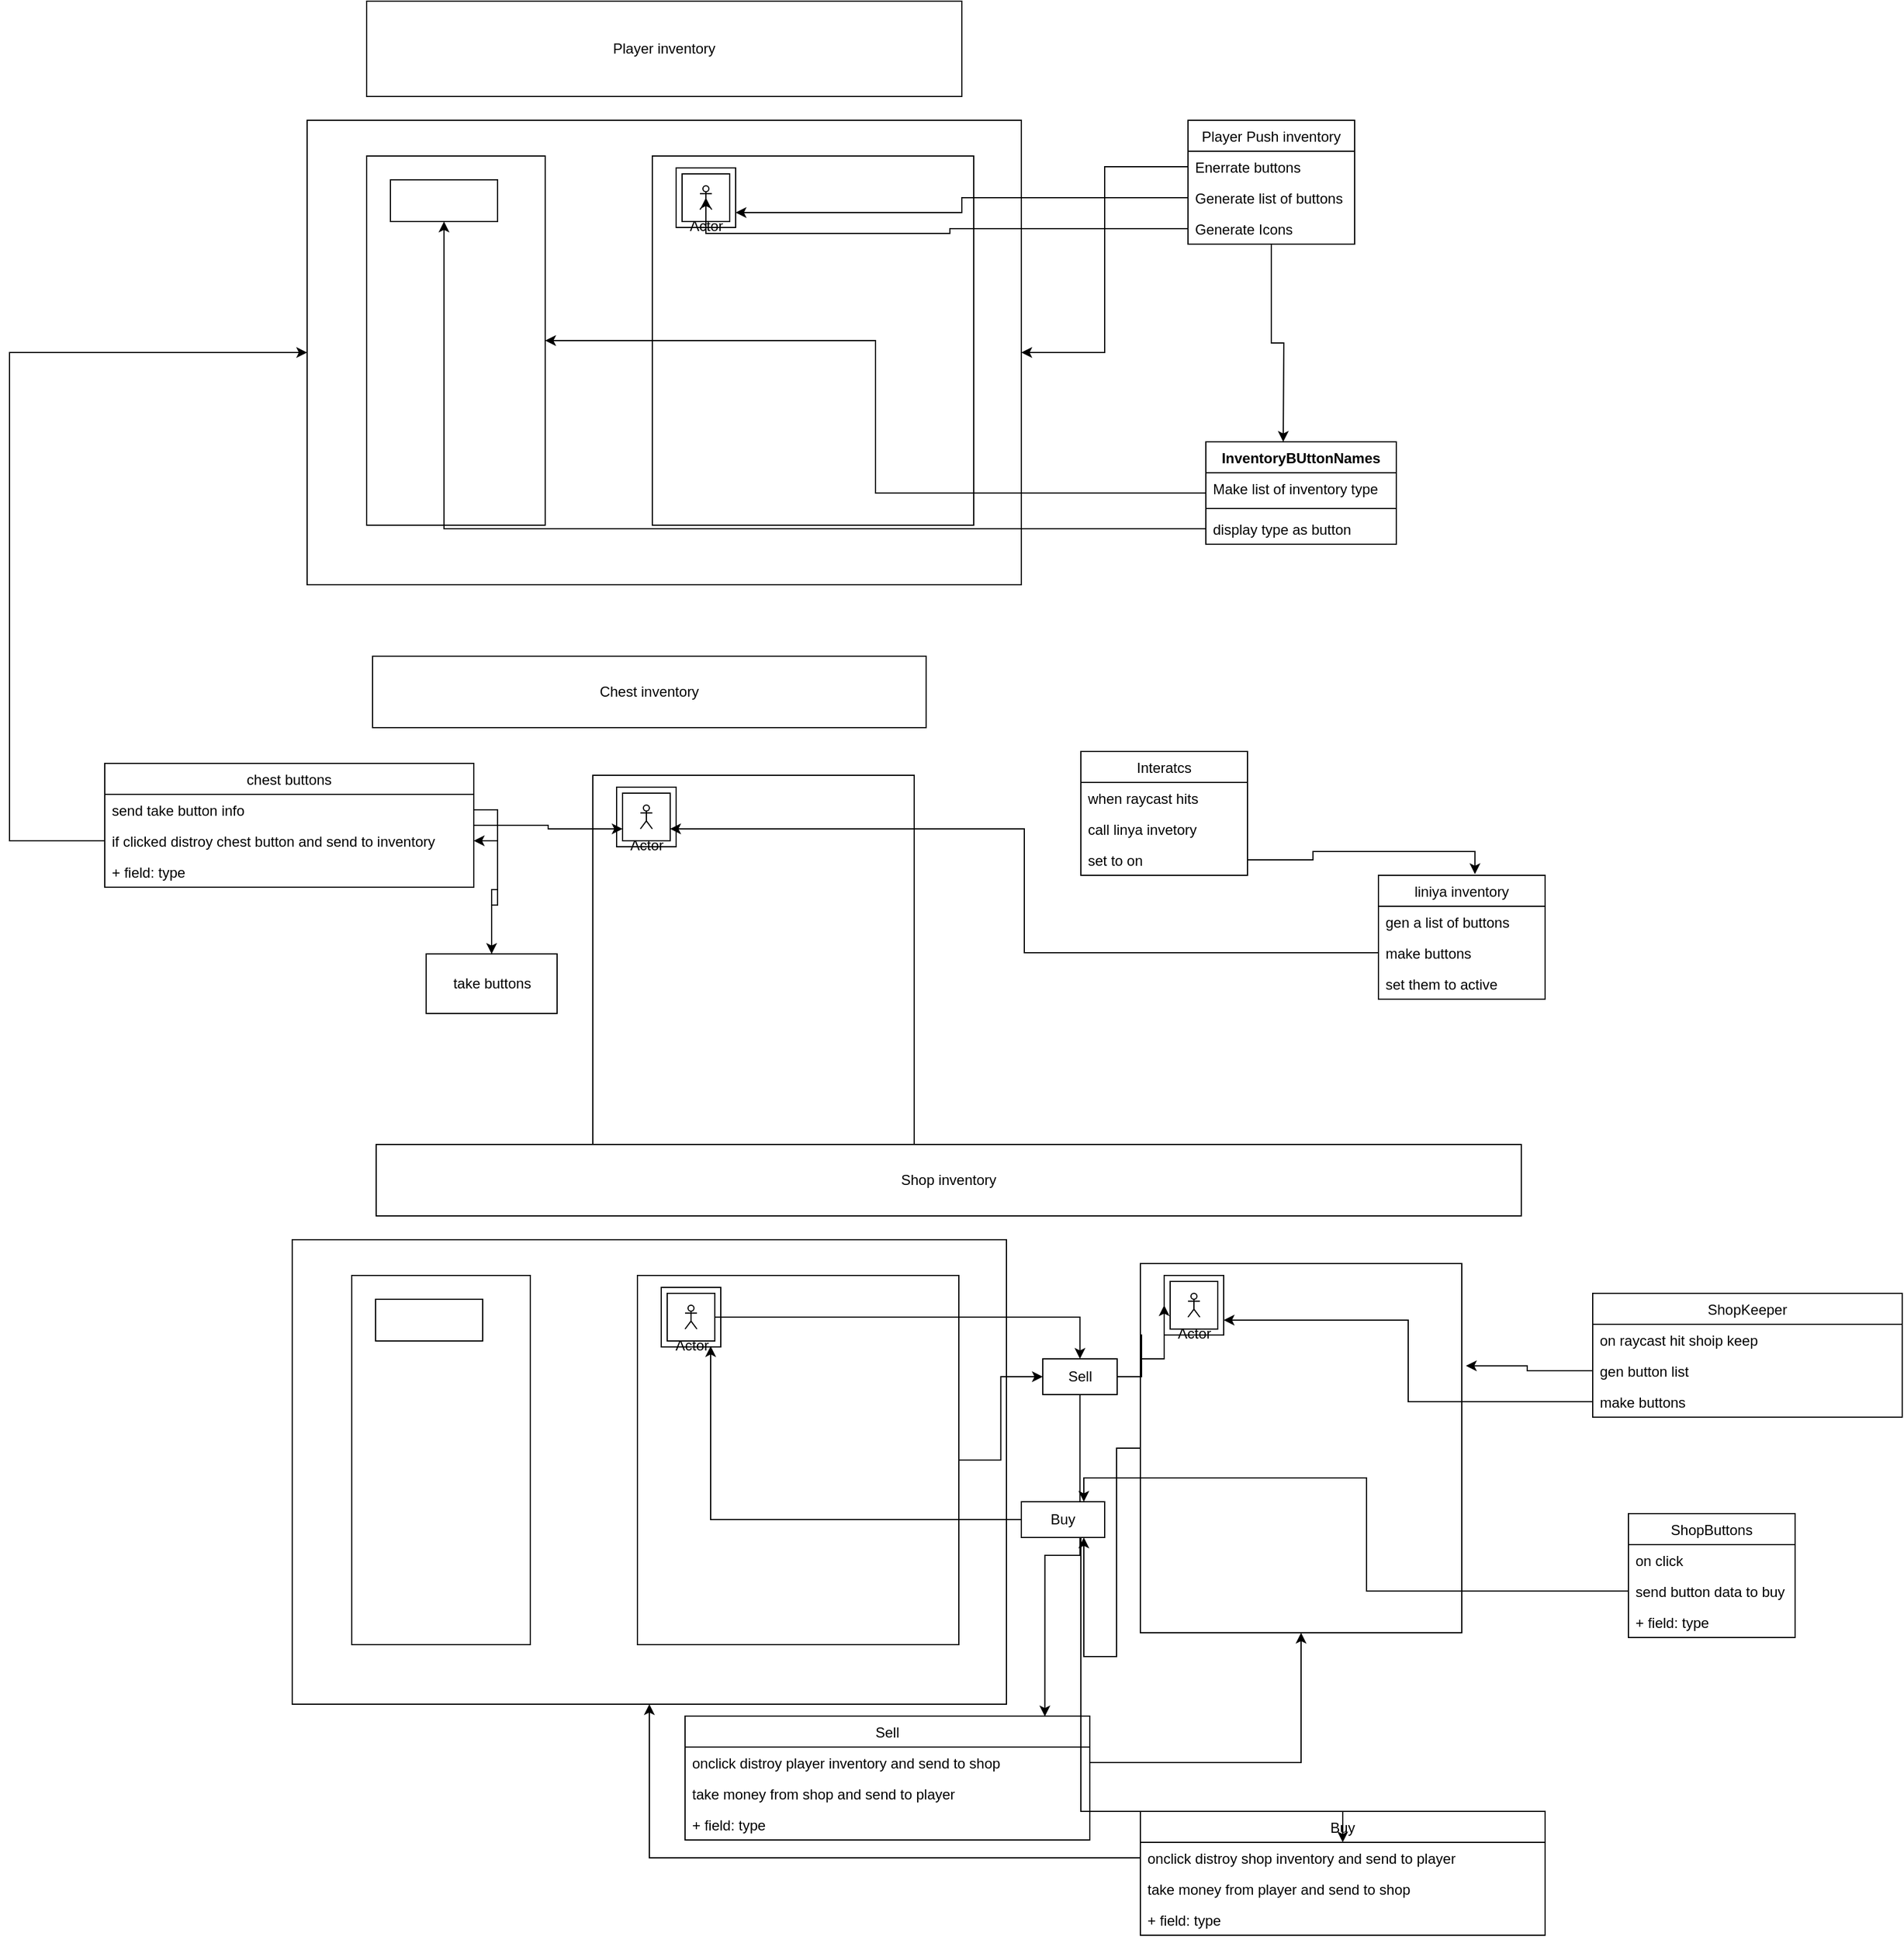 <mxfile version="15.8.8" type="github">
  <diagram id="VbJBhtBf9qCTSDIu-f8y" name="Page-1">
    <mxGraphModel dx="2883" dy="1852" grid="1" gridSize="10" guides="1" tooltips="1" connect="1" arrows="1" fold="1" page="1" pageScale="1" pageWidth="850" pageHeight="1100" math="0" shadow="0">
      <root>
        <mxCell id="0" />
        <mxCell id="1" parent="0" />
        <mxCell id="uHqkfLA_ZD--lBU3Zalu-1" value="" style="rounded=0;whiteSpace=wrap;html=1;" vertex="1" parent="1">
          <mxGeometry x="170" y="180" width="600" height="390" as="geometry" />
        </mxCell>
        <mxCell id="uHqkfLA_ZD--lBU3Zalu-3" value="" style="rounded=0;whiteSpace=wrap;html=1;" vertex="1" parent="1">
          <mxGeometry x="220" y="210" width="150" height="310" as="geometry" />
        </mxCell>
        <mxCell id="uHqkfLA_ZD--lBU3Zalu-4" value="" style="rounded=0;whiteSpace=wrap;html=1;" vertex="1" parent="1">
          <mxGeometry x="460" y="210" width="270" height="310" as="geometry" />
        </mxCell>
        <mxCell id="uHqkfLA_ZD--lBU3Zalu-5" value="" style="rounded=0;whiteSpace=wrap;html=1;" vertex="1" parent="1">
          <mxGeometry x="480" y="220" width="50" height="50" as="geometry" />
        </mxCell>
        <mxCell id="uHqkfLA_ZD--lBU3Zalu-6" value="" style="rounded=0;whiteSpace=wrap;html=1;" vertex="1" parent="1">
          <mxGeometry x="485" y="225" width="40" height="40" as="geometry" />
        </mxCell>
        <mxCell id="uHqkfLA_ZD--lBU3Zalu-7" value="Actor" style="shape=umlActor;verticalLabelPosition=bottom;verticalAlign=top;html=1;outlineConnect=0;" vertex="1" parent="1">
          <mxGeometry x="500" y="235" width="10" height="20" as="geometry" />
        </mxCell>
        <mxCell id="uHqkfLA_ZD--lBU3Zalu-8" value="" style="rounded=0;whiteSpace=wrap;html=1;" vertex="1" parent="1">
          <mxGeometry x="240" y="230" width="90" height="35" as="geometry" />
        </mxCell>
        <mxCell id="uHqkfLA_ZD--lBU3Zalu-9" value="Player inventory" style="rounded=0;whiteSpace=wrap;html=1;" vertex="1" parent="1">
          <mxGeometry x="220" y="80" width="500" height="80" as="geometry" />
        </mxCell>
        <mxCell id="uHqkfLA_ZD--lBU3Zalu-31" style="edgeStyle=orthogonalEdgeStyle;rounded=0;orthogonalLoop=1;jettySize=auto;html=1;entryX=0.75;entryY=1;entryDx=0;entryDy=0;" edge="1" parent="1" source="uHqkfLA_ZD--lBU3Zalu-11" target="uHqkfLA_ZD--lBU3Zalu-30">
          <mxGeometry relative="1" as="geometry" />
        </mxCell>
        <mxCell id="uHqkfLA_ZD--lBU3Zalu-11" value="" style="rounded=0;whiteSpace=wrap;html=1;" vertex="1" parent="1">
          <mxGeometry x="870" y="1140" width="270" height="310" as="geometry" />
        </mxCell>
        <mxCell id="uHqkfLA_ZD--lBU3Zalu-12" value="" style="rounded=0;whiteSpace=wrap;html=1;" vertex="1" parent="1">
          <mxGeometry x="890" y="1150" width="50" height="50" as="geometry" />
        </mxCell>
        <mxCell id="uHqkfLA_ZD--lBU3Zalu-13" value="" style="rounded=0;whiteSpace=wrap;html=1;" vertex="1" parent="1">
          <mxGeometry x="895" y="1155" width="40" height="40" as="geometry" />
        </mxCell>
        <mxCell id="uHqkfLA_ZD--lBU3Zalu-14" value="Actor" style="shape=umlActor;verticalLabelPosition=bottom;verticalAlign=top;html=1;outlineConnect=0;" vertex="1" parent="1">
          <mxGeometry x="910" y="1165" width="10" height="20" as="geometry" />
        </mxCell>
        <mxCell id="uHqkfLA_ZD--lBU3Zalu-15" value="Chest inventory" style="rounded=0;whiteSpace=wrap;html=1;" vertex="1" parent="1">
          <mxGeometry x="225" y="630" width="465" height="60" as="geometry" />
        </mxCell>
        <mxCell id="uHqkfLA_ZD--lBU3Zalu-16" value="" style="rounded=0;whiteSpace=wrap;html=1;" vertex="1" parent="1">
          <mxGeometry x="157.5" y="1120" width="600" height="390" as="geometry" />
        </mxCell>
        <mxCell id="uHqkfLA_ZD--lBU3Zalu-17" value="" style="rounded=0;whiteSpace=wrap;html=1;" vertex="1" parent="1">
          <mxGeometry x="207.5" y="1150" width="150" height="310" as="geometry" />
        </mxCell>
        <mxCell id="uHqkfLA_ZD--lBU3Zalu-18" value="" style="rounded=0;whiteSpace=wrap;html=1;" vertex="1" parent="1">
          <mxGeometry x="447.5" y="1150" width="270" height="310" as="geometry" />
        </mxCell>
        <mxCell id="uHqkfLA_ZD--lBU3Zalu-19" value="" style="rounded=0;whiteSpace=wrap;html=1;" vertex="1" parent="1">
          <mxGeometry x="467.5" y="1160" width="50" height="50" as="geometry" />
        </mxCell>
        <mxCell id="uHqkfLA_ZD--lBU3Zalu-91" style="edgeStyle=orthogonalEdgeStyle;rounded=0;orthogonalLoop=1;jettySize=auto;html=1;" edge="1" parent="1" source="uHqkfLA_ZD--lBU3Zalu-20" target="uHqkfLA_ZD--lBU3Zalu-28">
          <mxGeometry relative="1" as="geometry" />
        </mxCell>
        <mxCell id="uHqkfLA_ZD--lBU3Zalu-20" value="" style="rounded=0;whiteSpace=wrap;html=1;" vertex="1" parent="1">
          <mxGeometry x="472.5" y="1165" width="40" height="40" as="geometry" />
        </mxCell>
        <mxCell id="uHqkfLA_ZD--lBU3Zalu-21" value="Actor" style="shape=umlActor;verticalLabelPosition=bottom;verticalAlign=top;html=1;outlineConnect=0;" vertex="1" parent="1">
          <mxGeometry x="487.5" y="1175" width="10" height="20" as="geometry" />
        </mxCell>
        <mxCell id="uHqkfLA_ZD--lBU3Zalu-22" value="" style="rounded=0;whiteSpace=wrap;html=1;" vertex="1" parent="1">
          <mxGeometry x="227.5" y="1170" width="90" height="35" as="geometry" />
        </mxCell>
        <mxCell id="uHqkfLA_ZD--lBU3Zalu-23" value="" style="rounded=0;whiteSpace=wrap;html=1;" vertex="1" parent="1">
          <mxGeometry x="410" y="730" width="270" height="310" as="geometry" />
        </mxCell>
        <mxCell id="uHqkfLA_ZD--lBU3Zalu-24" value="" style="rounded=0;whiteSpace=wrap;html=1;" vertex="1" parent="1">
          <mxGeometry x="430" y="740" width="50" height="50" as="geometry" />
        </mxCell>
        <mxCell id="uHqkfLA_ZD--lBU3Zalu-25" value="" style="rounded=0;whiteSpace=wrap;html=1;" vertex="1" parent="1">
          <mxGeometry x="435" y="745" width="40" height="40" as="geometry" />
        </mxCell>
        <mxCell id="uHqkfLA_ZD--lBU3Zalu-26" value="Actor" style="shape=umlActor;verticalLabelPosition=bottom;verticalAlign=top;html=1;outlineConnect=0;" vertex="1" parent="1">
          <mxGeometry x="450" y="755" width="10" height="20" as="geometry" />
        </mxCell>
        <mxCell id="uHqkfLA_ZD--lBU3Zalu-27" value="Shop inventory" style="rounded=0;whiteSpace=wrap;html=1;" vertex="1" parent="1">
          <mxGeometry x="228" y="1040" width="962" height="60" as="geometry" />
        </mxCell>
        <mxCell id="uHqkfLA_ZD--lBU3Zalu-33" style="edgeStyle=orthogonalEdgeStyle;rounded=0;orthogonalLoop=1;jettySize=auto;html=1;entryX=0;entryY=0.5;entryDx=0;entryDy=0;" edge="1" parent="1" source="uHqkfLA_ZD--lBU3Zalu-28" target="uHqkfLA_ZD--lBU3Zalu-12">
          <mxGeometry relative="1" as="geometry">
            <Array as="points">
              <mxPoint x="871" y="1235" />
              <mxPoint x="871" y="1200" />
              <mxPoint x="870" y="1200" />
              <mxPoint x="870" y="1220" />
              <mxPoint x="890" y="1220" />
            </Array>
          </mxGeometry>
        </mxCell>
        <mxCell id="uHqkfLA_ZD--lBU3Zalu-90" style="edgeStyle=orthogonalEdgeStyle;rounded=0;orthogonalLoop=1;jettySize=auto;html=1;entryX=0.889;entryY=0.002;entryDx=0;entryDy=0;entryPerimeter=0;" edge="1" parent="1" source="uHqkfLA_ZD--lBU3Zalu-28" target="uHqkfLA_ZD--lBU3Zalu-86">
          <mxGeometry relative="1" as="geometry" />
        </mxCell>
        <mxCell id="uHqkfLA_ZD--lBU3Zalu-28" value="Sell" style="rounded=0;whiteSpace=wrap;html=1;" vertex="1" parent="1">
          <mxGeometry x="788" y="1220" width="62.5" height="30" as="geometry" />
        </mxCell>
        <mxCell id="uHqkfLA_ZD--lBU3Zalu-29" value="" style="edgeStyle=orthogonalEdgeStyle;rounded=0;orthogonalLoop=1;jettySize=auto;html=1;" edge="1" parent="1" source="uHqkfLA_ZD--lBU3Zalu-18" target="uHqkfLA_ZD--lBU3Zalu-28">
          <mxGeometry relative="1" as="geometry" />
        </mxCell>
        <mxCell id="uHqkfLA_ZD--lBU3Zalu-32" style="edgeStyle=orthogonalEdgeStyle;rounded=0;orthogonalLoop=1;jettySize=auto;html=1;entryX=0.83;entryY=0.987;entryDx=0;entryDy=0;entryPerimeter=0;" edge="1" parent="1" source="uHqkfLA_ZD--lBU3Zalu-30" target="uHqkfLA_ZD--lBU3Zalu-19">
          <mxGeometry relative="1" as="geometry" />
        </mxCell>
        <mxCell id="uHqkfLA_ZD--lBU3Zalu-84" style="edgeStyle=orthogonalEdgeStyle;rounded=0;orthogonalLoop=1;jettySize=auto;html=1;" edge="1" parent="1" source="uHqkfLA_ZD--lBU3Zalu-30" target="uHqkfLA_ZD--lBU3Zalu-81">
          <mxGeometry relative="1" as="geometry">
            <Array as="points">
              <mxPoint x="820" y="1600" />
              <mxPoint x="1040" y="1600" />
            </Array>
          </mxGeometry>
        </mxCell>
        <mxCell id="uHqkfLA_ZD--lBU3Zalu-30" value="Buy" style="rounded=0;whiteSpace=wrap;html=1;" vertex="1" parent="1">
          <mxGeometry x="770" y="1340" width="70" height="30" as="geometry" />
        </mxCell>
        <mxCell id="uHqkfLA_ZD--lBU3Zalu-42" style="edgeStyle=orthogonalEdgeStyle;rounded=0;orthogonalLoop=1;jettySize=auto;html=1;" edge="1" parent="1" source="uHqkfLA_ZD--lBU3Zalu-35">
          <mxGeometry relative="1" as="geometry">
            <mxPoint x="990" y="450" as="targetPoint" />
          </mxGeometry>
        </mxCell>
        <mxCell id="uHqkfLA_ZD--lBU3Zalu-35" value="Player Push inventory" style="swimlane;fontStyle=0;childLayout=stackLayout;horizontal=1;startSize=26;fillColor=none;horizontalStack=0;resizeParent=1;resizeParentMax=0;resizeLast=0;collapsible=1;marginBottom=0;" vertex="1" parent="1">
          <mxGeometry x="910" y="180" width="140" height="104" as="geometry" />
        </mxCell>
        <mxCell id="uHqkfLA_ZD--lBU3Zalu-36" value="Enerrate buttons" style="text;strokeColor=none;fillColor=none;align=left;verticalAlign=top;spacingLeft=4;spacingRight=4;overflow=hidden;rotatable=0;points=[[0,0.5],[1,0.5]];portConstraint=eastwest;" vertex="1" parent="uHqkfLA_ZD--lBU3Zalu-35">
          <mxGeometry y="26" width="140" height="26" as="geometry" />
        </mxCell>
        <mxCell id="uHqkfLA_ZD--lBU3Zalu-37" value="Generate list of buttons " style="text;strokeColor=none;fillColor=none;align=left;verticalAlign=top;spacingLeft=4;spacingRight=4;overflow=hidden;rotatable=0;points=[[0,0.5],[1,0.5]];portConstraint=eastwest;" vertex="1" parent="uHqkfLA_ZD--lBU3Zalu-35">
          <mxGeometry y="52" width="140" height="26" as="geometry" />
        </mxCell>
        <mxCell id="uHqkfLA_ZD--lBU3Zalu-38" value="Generate Icons " style="text;strokeColor=none;fillColor=none;align=left;verticalAlign=top;spacingLeft=4;spacingRight=4;overflow=hidden;rotatable=0;points=[[0,0.5],[1,0.5]];portConstraint=eastwest;" vertex="1" parent="uHqkfLA_ZD--lBU3Zalu-35">
          <mxGeometry y="78" width="140" height="26" as="geometry" />
        </mxCell>
        <mxCell id="uHqkfLA_ZD--lBU3Zalu-39" style="edgeStyle=orthogonalEdgeStyle;rounded=0;orthogonalLoop=1;jettySize=auto;html=1;" edge="1" parent="1" source="uHqkfLA_ZD--lBU3Zalu-36" target="uHqkfLA_ZD--lBU3Zalu-1">
          <mxGeometry relative="1" as="geometry" />
        </mxCell>
        <mxCell id="uHqkfLA_ZD--lBU3Zalu-40" style="edgeStyle=orthogonalEdgeStyle;rounded=0;orthogonalLoop=1;jettySize=auto;html=1;entryX=1;entryY=0.75;entryDx=0;entryDy=0;" edge="1" parent="1" source="uHqkfLA_ZD--lBU3Zalu-37" target="uHqkfLA_ZD--lBU3Zalu-5">
          <mxGeometry relative="1" as="geometry" />
        </mxCell>
        <mxCell id="uHqkfLA_ZD--lBU3Zalu-41" style="edgeStyle=orthogonalEdgeStyle;rounded=0;orthogonalLoop=1;jettySize=auto;html=1;entryX=0.5;entryY=0.5;entryDx=0;entryDy=0;entryPerimeter=0;" edge="1" parent="1" source="uHqkfLA_ZD--lBU3Zalu-38" target="uHqkfLA_ZD--lBU3Zalu-7">
          <mxGeometry relative="1" as="geometry" />
        </mxCell>
        <mxCell id="uHqkfLA_ZD--lBU3Zalu-47" style="edgeStyle=orthogonalEdgeStyle;rounded=0;orthogonalLoop=1;jettySize=auto;html=1;" edge="1" parent="1" source="uHqkfLA_ZD--lBU3Zalu-43" target="uHqkfLA_ZD--lBU3Zalu-3">
          <mxGeometry relative="1" as="geometry" />
        </mxCell>
        <mxCell id="uHqkfLA_ZD--lBU3Zalu-43" value="InventoryBUttonNames" style="swimlane;fontStyle=1;align=center;verticalAlign=top;childLayout=stackLayout;horizontal=1;startSize=26;horizontalStack=0;resizeParent=1;resizeParentMax=0;resizeLast=0;collapsible=1;marginBottom=0;" vertex="1" parent="1">
          <mxGeometry x="925" y="450" width="160" height="86" as="geometry" />
        </mxCell>
        <mxCell id="uHqkfLA_ZD--lBU3Zalu-44" value="Make list of inventory type" style="text;strokeColor=none;fillColor=none;align=left;verticalAlign=top;spacingLeft=4;spacingRight=4;overflow=hidden;rotatable=0;points=[[0,0.5],[1,0.5]];portConstraint=eastwest;" vertex="1" parent="uHqkfLA_ZD--lBU3Zalu-43">
          <mxGeometry y="26" width="160" height="26" as="geometry" />
        </mxCell>
        <mxCell id="uHqkfLA_ZD--lBU3Zalu-45" value="" style="line;strokeWidth=1;fillColor=none;align=left;verticalAlign=middle;spacingTop=-1;spacingLeft=3;spacingRight=3;rotatable=0;labelPosition=right;points=[];portConstraint=eastwest;" vertex="1" parent="uHqkfLA_ZD--lBU3Zalu-43">
          <mxGeometry y="52" width="160" height="8" as="geometry" />
        </mxCell>
        <mxCell id="uHqkfLA_ZD--lBU3Zalu-46" value="display type as button" style="text;strokeColor=none;fillColor=none;align=left;verticalAlign=top;spacingLeft=4;spacingRight=4;overflow=hidden;rotatable=0;points=[[0,0.5],[1,0.5]];portConstraint=eastwest;" vertex="1" parent="uHqkfLA_ZD--lBU3Zalu-43">
          <mxGeometry y="60" width="160" height="26" as="geometry" />
        </mxCell>
        <mxCell id="uHqkfLA_ZD--lBU3Zalu-48" style="edgeStyle=orthogonalEdgeStyle;rounded=0;orthogonalLoop=1;jettySize=auto;html=1;" edge="1" parent="1" source="uHqkfLA_ZD--lBU3Zalu-46" target="uHqkfLA_ZD--lBU3Zalu-8">
          <mxGeometry relative="1" as="geometry" />
        </mxCell>
        <mxCell id="uHqkfLA_ZD--lBU3Zalu-49" value="Interatcs " style="swimlane;fontStyle=0;childLayout=stackLayout;horizontal=1;startSize=26;fillColor=none;horizontalStack=0;resizeParent=1;resizeParentMax=0;resizeLast=0;collapsible=1;marginBottom=0;" vertex="1" parent="1">
          <mxGeometry x="820" y="710" width="140" height="104" as="geometry" />
        </mxCell>
        <mxCell id="uHqkfLA_ZD--lBU3Zalu-50" value="when raycast hits " style="text;strokeColor=none;fillColor=none;align=left;verticalAlign=top;spacingLeft=4;spacingRight=4;overflow=hidden;rotatable=0;points=[[0,0.5],[1,0.5]];portConstraint=eastwest;" vertex="1" parent="uHqkfLA_ZD--lBU3Zalu-49">
          <mxGeometry y="26" width="140" height="26" as="geometry" />
        </mxCell>
        <mxCell id="uHqkfLA_ZD--lBU3Zalu-51" value="call linya invetory" style="text;strokeColor=none;fillColor=none;align=left;verticalAlign=top;spacingLeft=4;spacingRight=4;overflow=hidden;rotatable=0;points=[[0,0.5],[1,0.5]];portConstraint=eastwest;" vertex="1" parent="uHqkfLA_ZD--lBU3Zalu-49">
          <mxGeometry y="52" width="140" height="26" as="geometry" />
        </mxCell>
        <mxCell id="uHqkfLA_ZD--lBU3Zalu-52" value="set to on" style="text;strokeColor=none;fillColor=none;align=left;verticalAlign=top;spacingLeft=4;spacingRight=4;overflow=hidden;rotatable=0;points=[[0,0.5],[1,0.5]];portConstraint=eastwest;" vertex="1" parent="uHqkfLA_ZD--lBU3Zalu-49">
          <mxGeometry y="78" width="140" height="26" as="geometry" />
        </mxCell>
        <mxCell id="uHqkfLA_ZD--lBU3Zalu-53" value="liniya inventory" style="swimlane;fontStyle=0;childLayout=stackLayout;horizontal=1;startSize=26;fillColor=none;horizontalStack=0;resizeParent=1;resizeParentMax=0;resizeLast=0;collapsible=1;marginBottom=0;" vertex="1" parent="1">
          <mxGeometry x="1070" y="814" width="140" height="104" as="geometry" />
        </mxCell>
        <mxCell id="uHqkfLA_ZD--lBU3Zalu-54" value="gen a list of buttons " style="text;strokeColor=none;fillColor=none;align=left;verticalAlign=top;spacingLeft=4;spacingRight=4;overflow=hidden;rotatable=0;points=[[0,0.5],[1,0.5]];portConstraint=eastwest;" vertex="1" parent="uHqkfLA_ZD--lBU3Zalu-53">
          <mxGeometry y="26" width="140" height="26" as="geometry" />
        </mxCell>
        <mxCell id="uHqkfLA_ZD--lBU3Zalu-55" value="make buttons " style="text;strokeColor=none;fillColor=none;align=left;verticalAlign=top;spacingLeft=4;spacingRight=4;overflow=hidden;rotatable=0;points=[[0,0.5],[1,0.5]];portConstraint=eastwest;" vertex="1" parent="uHqkfLA_ZD--lBU3Zalu-53">
          <mxGeometry y="52" width="140" height="26" as="geometry" />
        </mxCell>
        <mxCell id="uHqkfLA_ZD--lBU3Zalu-56" value="set them to active" style="text;strokeColor=none;fillColor=none;align=left;verticalAlign=top;spacingLeft=4;spacingRight=4;overflow=hidden;rotatable=0;points=[[0,0.5],[1,0.5]];portConstraint=eastwest;" vertex="1" parent="uHqkfLA_ZD--lBU3Zalu-53">
          <mxGeometry y="78" width="140" height="26" as="geometry" />
        </mxCell>
        <mxCell id="uHqkfLA_ZD--lBU3Zalu-57" style="edgeStyle=orthogonalEdgeStyle;rounded=0;orthogonalLoop=1;jettySize=auto;html=1;entryX=0.579;entryY=-0.01;entryDx=0;entryDy=0;entryPerimeter=0;" edge="1" parent="1" source="uHqkfLA_ZD--lBU3Zalu-52" target="uHqkfLA_ZD--lBU3Zalu-53">
          <mxGeometry relative="1" as="geometry" />
        </mxCell>
        <mxCell id="uHqkfLA_ZD--lBU3Zalu-58" style="edgeStyle=orthogonalEdgeStyle;rounded=0;orthogonalLoop=1;jettySize=auto;html=1;entryX=1;entryY=0.75;entryDx=0;entryDy=0;" edge="1" parent="1" source="uHqkfLA_ZD--lBU3Zalu-55" target="uHqkfLA_ZD--lBU3Zalu-25">
          <mxGeometry relative="1" as="geometry" />
        </mxCell>
        <mxCell id="uHqkfLA_ZD--lBU3Zalu-66" style="edgeStyle=orthogonalEdgeStyle;rounded=0;orthogonalLoop=1;jettySize=auto;html=1;" edge="1" parent="1" source="uHqkfLA_ZD--lBU3Zalu-59" target="uHqkfLA_ZD--lBU3Zalu-62">
          <mxGeometry relative="1" as="geometry" />
        </mxCell>
        <mxCell id="uHqkfLA_ZD--lBU3Zalu-59" value="take buttons " style="html=1;" vertex="1" parent="1">
          <mxGeometry x="270" y="880" width="110" height="50" as="geometry" />
        </mxCell>
        <mxCell id="uHqkfLA_ZD--lBU3Zalu-64" style="edgeStyle=orthogonalEdgeStyle;rounded=0;orthogonalLoop=1;jettySize=auto;html=1;entryX=0;entryY=0.75;entryDx=0;entryDy=0;" edge="1" parent="1" source="uHqkfLA_ZD--lBU3Zalu-60" target="uHqkfLA_ZD--lBU3Zalu-25">
          <mxGeometry relative="1" as="geometry" />
        </mxCell>
        <mxCell id="uHqkfLA_ZD--lBU3Zalu-60" value="chest buttons " style="swimlane;fontStyle=0;childLayout=stackLayout;horizontal=1;startSize=26;fillColor=none;horizontalStack=0;resizeParent=1;resizeParentMax=0;resizeLast=0;collapsible=1;marginBottom=0;" vertex="1" parent="1">
          <mxGeometry y="720" width="310" height="104" as="geometry" />
        </mxCell>
        <mxCell id="uHqkfLA_ZD--lBU3Zalu-61" value="send take button info" style="text;strokeColor=none;fillColor=none;align=left;verticalAlign=top;spacingLeft=4;spacingRight=4;overflow=hidden;rotatable=0;points=[[0,0.5],[1,0.5]];portConstraint=eastwest;" vertex="1" parent="uHqkfLA_ZD--lBU3Zalu-60">
          <mxGeometry y="26" width="310" height="26" as="geometry" />
        </mxCell>
        <mxCell id="uHqkfLA_ZD--lBU3Zalu-62" value="if clicked distroy chest button and send to inventory " style="text;strokeColor=none;fillColor=none;align=left;verticalAlign=top;spacingLeft=4;spacingRight=4;overflow=hidden;rotatable=0;points=[[0,0.5],[1,0.5]];portConstraint=eastwest;" vertex="1" parent="uHqkfLA_ZD--lBU3Zalu-60">
          <mxGeometry y="52" width="310" height="26" as="geometry" />
        </mxCell>
        <mxCell id="uHqkfLA_ZD--lBU3Zalu-63" value="+ field: type" style="text;strokeColor=none;fillColor=none;align=left;verticalAlign=top;spacingLeft=4;spacingRight=4;overflow=hidden;rotatable=0;points=[[0,0.5],[1,0.5]];portConstraint=eastwest;" vertex="1" parent="uHqkfLA_ZD--lBU3Zalu-60">
          <mxGeometry y="78" width="310" height="26" as="geometry" />
        </mxCell>
        <mxCell id="uHqkfLA_ZD--lBU3Zalu-65" style="edgeStyle=orthogonalEdgeStyle;rounded=0;orthogonalLoop=1;jettySize=auto;html=1;" edge="1" parent="1" source="uHqkfLA_ZD--lBU3Zalu-61" target="uHqkfLA_ZD--lBU3Zalu-59">
          <mxGeometry relative="1" as="geometry" />
        </mxCell>
        <mxCell id="uHqkfLA_ZD--lBU3Zalu-67" style="edgeStyle=orthogonalEdgeStyle;rounded=0;orthogonalLoop=1;jettySize=auto;html=1;" edge="1" parent="1" source="uHqkfLA_ZD--lBU3Zalu-62" target="uHqkfLA_ZD--lBU3Zalu-1">
          <mxGeometry relative="1" as="geometry">
            <Array as="points">
              <mxPoint x="-80" y="785" />
              <mxPoint x="-80" y="375" />
            </Array>
          </mxGeometry>
        </mxCell>
        <mxCell id="uHqkfLA_ZD--lBU3Zalu-68" value="ShopKeeper" style="swimlane;fontStyle=0;childLayout=stackLayout;horizontal=1;startSize=26;fillColor=none;horizontalStack=0;resizeParent=1;resizeParentMax=0;resizeLast=0;collapsible=1;marginBottom=0;" vertex="1" parent="1">
          <mxGeometry x="1250" y="1165" width="260" height="104" as="geometry" />
        </mxCell>
        <mxCell id="uHqkfLA_ZD--lBU3Zalu-69" value="on raycast hit shoip keep " style="text;strokeColor=none;fillColor=none;align=left;verticalAlign=top;spacingLeft=4;spacingRight=4;overflow=hidden;rotatable=0;points=[[0,0.5],[1,0.5]];portConstraint=eastwest;" vertex="1" parent="uHqkfLA_ZD--lBU3Zalu-68">
          <mxGeometry y="26" width="260" height="26" as="geometry" />
        </mxCell>
        <mxCell id="uHqkfLA_ZD--lBU3Zalu-70" value="gen button list " style="text;strokeColor=none;fillColor=none;align=left;verticalAlign=top;spacingLeft=4;spacingRight=4;overflow=hidden;rotatable=0;points=[[0,0.5],[1,0.5]];portConstraint=eastwest;" vertex="1" parent="uHqkfLA_ZD--lBU3Zalu-68">
          <mxGeometry y="52" width="260" height="26" as="geometry" />
        </mxCell>
        <mxCell id="uHqkfLA_ZD--lBU3Zalu-71" value="make buttons " style="text;strokeColor=none;fillColor=none;align=left;verticalAlign=top;spacingLeft=4;spacingRight=4;overflow=hidden;rotatable=0;points=[[0,0.5],[1,0.5]];portConstraint=eastwest;" vertex="1" parent="uHqkfLA_ZD--lBU3Zalu-68">
          <mxGeometry y="78" width="260" height="26" as="geometry" />
        </mxCell>
        <mxCell id="uHqkfLA_ZD--lBU3Zalu-72" value="ShopButtons" style="swimlane;fontStyle=0;childLayout=stackLayout;horizontal=1;startSize=26;fillColor=none;horizontalStack=0;resizeParent=1;resizeParentMax=0;resizeLast=0;collapsible=1;marginBottom=0;" vertex="1" parent="1">
          <mxGeometry x="1280" y="1350" width="140" height="104" as="geometry" />
        </mxCell>
        <mxCell id="uHqkfLA_ZD--lBU3Zalu-73" value="on click " style="text;strokeColor=none;fillColor=none;align=left;verticalAlign=top;spacingLeft=4;spacingRight=4;overflow=hidden;rotatable=0;points=[[0,0.5],[1,0.5]];portConstraint=eastwest;" vertex="1" parent="uHqkfLA_ZD--lBU3Zalu-72">
          <mxGeometry y="26" width="140" height="26" as="geometry" />
        </mxCell>
        <mxCell id="uHqkfLA_ZD--lBU3Zalu-74" value="send button data to buy button " style="text;strokeColor=none;fillColor=none;align=left;verticalAlign=top;spacingLeft=4;spacingRight=4;overflow=hidden;rotatable=0;points=[[0,0.5],[1,0.5]];portConstraint=eastwest;" vertex="1" parent="uHqkfLA_ZD--lBU3Zalu-72">
          <mxGeometry y="52" width="140" height="26" as="geometry" />
        </mxCell>
        <mxCell id="uHqkfLA_ZD--lBU3Zalu-75" value="+ field: type" style="text;strokeColor=none;fillColor=none;align=left;verticalAlign=top;spacingLeft=4;spacingRight=4;overflow=hidden;rotatable=0;points=[[0,0.5],[1,0.5]];portConstraint=eastwest;" vertex="1" parent="uHqkfLA_ZD--lBU3Zalu-72">
          <mxGeometry y="78" width="140" height="26" as="geometry" />
        </mxCell>
        <mxCell id="uHqkfLA_ZD--lBU3Zalu-77" style="edgeStyle=orthogonalEdgeStyle;rounded=0;orthogonalLoop=1;jettySize=auto;html=1;entryX=1.013;entryY=0.277;entryDx=0;entryDy=0;entryPerimeter=0;" edge="1" parent="1" source="uHqkfLA_ZD--lBU3Zalu-70" target="uHqkfLA_ZD--lBU3Zalu-11">
          <mxGeometry relative="1" as="geometry" />
        </mxCell>
        <mxCell id="uHqkfLA_ZD--lBU3Zalu-78" style="edgeStyle=orthogonalEdgeStyle;rounded=0;orthogonalLoop=1;jettySize=auto;html=1;entryX=1;entryY=0.75;entryDx=0;entryDy=0;" edge="1" parent="1" source="uHqkfLA_ZD--lBU3Zalu-71" target="uHqkfLA_ZD--lBU3Zalu-12">
          <mxGeometry relative="1" as="geometry" />
        </mxCell>
        <mxCell id="uHqkfLA_ZD--lBU3Zalu-79" style="edgeStyle=orthogonalEdgeStyle;rounded=0;orthogonalLoop=1;jettySize=auto;html=1;entryX=0.75;entryY=0;entryDx=0;entryDy=0;" edge="1" parent="1" source="uHqkfLA_ZD--lBU3Zalu-74" target="uHqkfLA_ZD--lBU3Zalu-30">
          <mxGeometry relative="1" as="geometry" />
        </mxCell>
        <mxCell id="uHqkfLA_ZD--lBU3Zalu-80" value="Buy " style="swimlane;fontStyle=0;childLayout=stackLayout;horizontal=1;startSize=26;fillColor=none;horizontalStack=0;resizeParent=1;resizeParentMax=0;resizeLast=0;collapsible=1;marginBottom=0;" vertex="1" parent="1">
          <mxGeometry x="870" y="1600" width="340" height="104" as="geometry" />
        </mxCell>
        <mxCell id="uHqkfLA_ZD--lBU3Zalu-81" value="onclick distroy shop inventory and send to player " style="text;strokeColor=none;fillColor=none;align=left;verticalAlign=top;spacingLeft=4;spacingRight=4;overflow=hidden;rotatable=0;points=[[0,0.5],[1,0.5]];portConstraint=eastwest;" vertex="1" parent="uHqkfLA_ZD--lBU3Zalu-80">
          <mxGeometry y="26" width="340" height="26" as="geometry" />
        </mxCell>
        <mxCell id="uHqkfLA_ZD--lBU3Zalu-82" value="take money from player and send to shop" style="text;strokeColor=none;fillColor=none;align=left;verticalAlign=top;spacingLeft=4;spacingRight=4;overflow=hidden;rotatable=0;points=[[0,0.5],[1,0.5]];portConstraint=eastwest;" vertex="1" parent="uHqkfLA_ZD--lBU3Zalu-80">
          <mxGeometry y="52" width="340" height="26" as="geometry" />
        </mxCell>
        <mxCell id="uHqkfLA_ZD--lBU3Zalu-83" value="+ field: type" style="text;strokeColor=none;fillColor=none;align=left;verticalAlign=top;spacingLeft=4;spacingRight=4;overflow=hidden;rotatable=0;points=[[0,0.5],[1,0.5]];portConstraint=eastwest;" vertex="1" parent="uHqkfLA_ZD--lBU3Zalu-80">
          <mxGeometry y="78" width="340" height="26" as="geometry" />
        </mxCell>
        <mxCell id="uHqkfLA_ZD--lBU3Zalu-85" style="edgeStyle=orthogonalEdgeStyle;rounded=0;orthogonalLoop=1;jettySize=auto;html=1;" edge="1" parent="1" source="uHqkfLA_ZD--lBU3Zalu-81" target="uHqkfLA_ZD--lBU3Zalu-16">
          <mxGeometry relative="1" as="geometry" />
        </mxCell>
        <mxCell id="uHqkfLA_ZD--lBU3Zalu-86" value="Sell" style="swimlane;fontStyle=0;childLayout=stackLayout;horizontal=1;startSize=26;fillColor=none;horizontalStack=0;resizeParent=1;resizeParentMax=0;resizeLast=0;collapsible=1;marginBottom=0;" vertex="1" parent="1">
          <mxGeometry x="487.5" y="1520" width="340" height="104" as="geometry" />
        </mxCell>
        <mxCell id="uHqkfLA_ZD--lBU3Zalu-87" value="onclick distroy player inventory and send to shop " style="text;strokeColor=none;fillColor=none;align=left;verticalAlign=top;spacingLeft=4;spacingRight=4;overflow=hidden;rotatable=0;points=[[0,0.5],[1,0.5]];portConstraint=eastwest;" vertex="1" parent="uHqkfLA_ZD--lBU3Zalu-86">
          <mxGeometry y="26" width="340" height="26" as="geometry" />
        </mxCell>
        <mxCell id="uHqkfLA_ZD--lBU3Zalu-88" value="take money from shop and send to player" style="text;strokeColor=none;fillColor=none;align=left;verticalAlign=top;spacingLeft=4;spacingRight=4;overflow=hidden;rotatable=0;points=[[0,0.5],[1,0.5]];portConstraint=eastwest;" vertex="1" parent="uHqkfLA_ZD--lBU3Zalu-86">
          <mxGeometry y="52" width="340" height="26" as="geometry" />
        </mxCell>
        <mxCell id="uHqkfLA_ZD--lBU3Zalu-89" value="+ field: type" style="text;strokeColor=none;fillColor=none;align=left;verticalAlign=top;spacingLeft=4;spacingRight=4;overflow=hidden;rotatable=0;points=[[0,0.5],[1,0.5]];portConstraint=eastwest;" vertex="1" parent="uHqkfLA_ZD--lBU3Zalu-86">
          <mxGeometry y="78" width="340" height="26" as="geometry" />
        </mxCell>
        <mxCell id="uHqkfLA_ZD--lBU3Zalu-92" style="edgeStyle=orthogonalEdgeStyle;rounded=0;orthogonalLoop=1;jettySize=auto;html=1;" edge="1" parent="1" source="uHqkfLA_ZD--lBU3Zalu-87" target="uHqkfLA_ZD--lBU3Zalu-11">
          <mxGeometry relative="1" as="geometry" />
        </mxCell>
      </root>
    </mxGraphModel>
  </diagram>
</mxfile>
